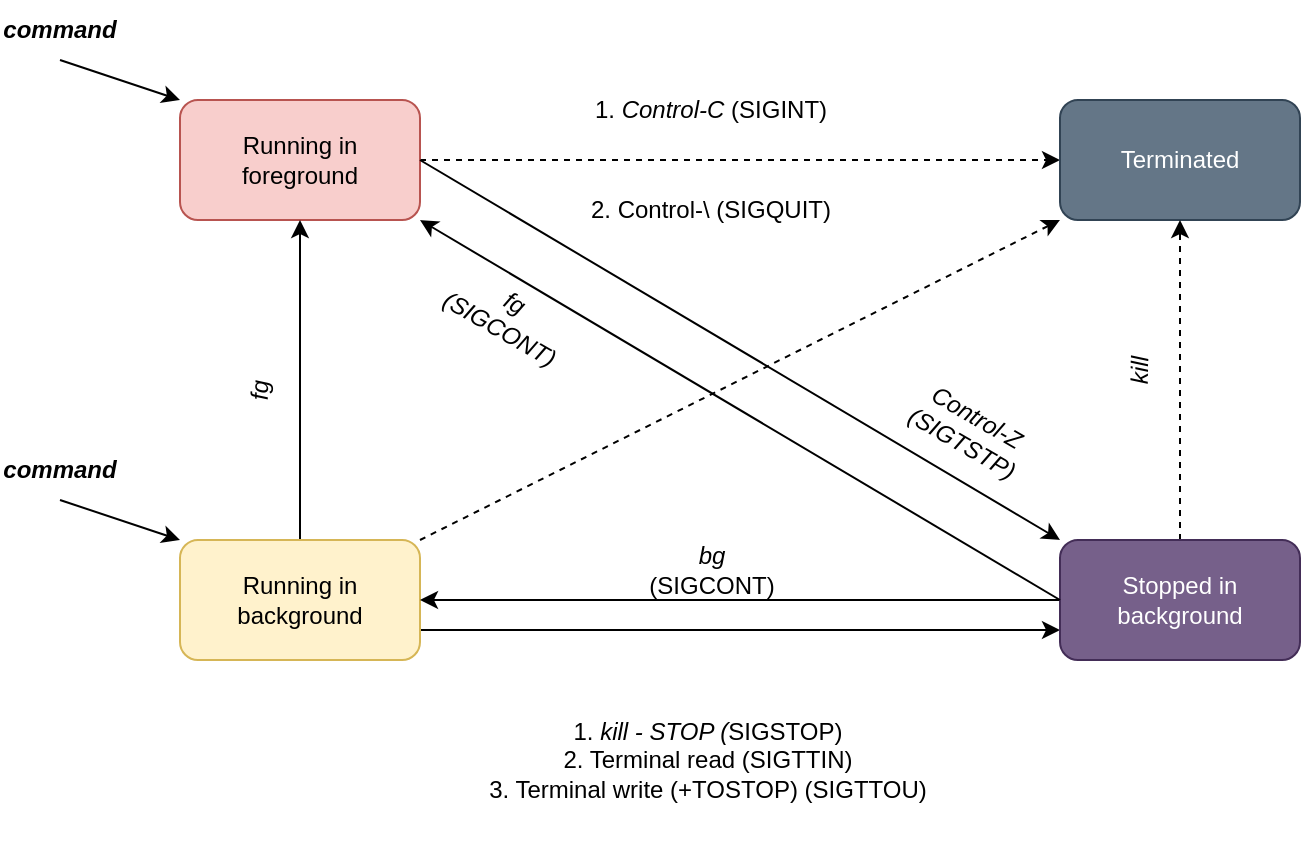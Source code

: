 <mxfile version="27.0.4">
  <diagram name="Page-1" id="XELJx8Akf4w9SzdUp4pM">
    <mxGraphModel dx="1356" dy="763" grid="1" gridSize="10" guides="1" tooltips="1" connect="1" arrows="1" fold="1" page="1" pageScale="1" pageWidth="850" pageHeight="1100" math="0" shadow="0">
      <root>
        <mxCell id="0" />
        <mxCell id="1" parent="0" />
        <mxCell id="Dt4oyqQ2EJwhduDiY_40-5" style="edgeStyle=orthogonalEdgeStyle;rounded=0;orthogonalLoop=1;jettySize=auto;html=1;exitX=1;exitY=0.5;exitDx=0;exitDy=0;entryX=0;entryY=0.5;entryDx=0;entryDy=0;dashed=1;" edge="1" parent="1" source="Dt4oyqQ2EJwhduDiY_40-1" target="Dt4oyqQ2EJwhduDiY_40-2">
          <mxGeometry relative="1" as="geometry" />
        </mxCell>
        <mxCell id="Dt4oyqQ2EJwhduDiY_40-1" value="Running in foreground" style="rounded=1;whiteSpace=wrap;html=1;fillColor=#f8cecc;strokeColor=#b85450;" vertex="1" parent="1">
          <mxGeometry x="160" y="250" width="120" height="60" as="geometry" />
        </mxCell>
        <mxCell id="Dt4oyqQ2EJwhduDiY_40-2" value="Terminated" style="rounded=1;whiteSpace=wrap;html=1;fillColor=#647687;fontColor=#ffffff;strokeColor=#314354;" vertex="1" parent="1">
          <mxGeometry x="600" y="250" width="120" height="60" as="geometry" />
        </mxCell>
        <mxCell id="Dt4oyqQ2EJwhduDiY_40-8" style="edgeStyle=orthogonalEdgeStyle;rounded=0;orthogonalLoop=1;jettySize=auto;html=1;exitX=0.5;exitY=0;exitDx=0;exitDy=0;entryX=0.5;entryY=1;entryDx=0;entryDy=0;" edge="1" parent="1" source="Dt4oyqQ2EJwhduDiY_40-3" target="Dt4oyqQ2EJwhduDiY_40-1">
          <mxGeometry relative="1" as="geometry" />
        </mxCell>
        <mxCell id="Dt4oyqQ2EJwhduDiY_40-14" style="edgeStyle=orthogonalEdgeStyle;rounded=0;orthogonalLoop=1;jettySize=auto;html=1;exitX=1;exitY=0.75;exitDx=0;exitDy=0;entryX=0;entryY=0.75;entryDx=0;entryDy=0;" edge="1" parent="1" source="Dt4oyqQ2EJwhduDiY_40-3" target="Dt4oyqQ2EJwhduDiY_40-4">
          <mxGeometry relative="1" as="geometry" />
        </mxCell>
        <mxCell id="Dt4oyqQ2EJwhduDiY_40-3" value="Running in background" style="rounded=1;whiteSpace=wrap;html=1;fillColor=#fff2cc;strokeColor=#d6b656;" vertex="1" parent="1">
          <mxGeometry x="160" y="470" width="120" height="60" as="geometry" />
        </mxCell>
        <mxCell id="Dt4oyqQ2EJwhduDiY_40-12" style="edgeStyle=orthogonalEdgeStyle;rounded=0;orthogonalLoop=1;jettySize=auto;html=1;exitX=0.5;exitY=0;exitDx=0;exitDy=0;entryX=0.5;entryY=1;entryDx=0;entryDy=0;dashed=1;" edge="1" parent="1" source="Dt4oyqQ2EJwhduDiY_40-4" target="Dt4oyqQ2EJwhduDiY_40-2">
          <mxGeometry relative="1" as="geometry" />
        </mxCell>
        <mxCell id="Dt4oyqQ2EJwhduDiY_40-13" style="edgeStyle=orthogonalEdgeStyle;rounded=0;orthogonalLoop=1;jettySize=auto;html=1;exitX=0;exitY=0.5;exitDx=0;exitDy=0;entryX=1;entryY=0.5;entryDx=0;entryDy=0;" edge="1" parent="1" source="Dt4oyqQ2EJwhduDiY_40-4" target="Dt4oyqQ2EJwhduDiY_40-3">
          <mxGeometry relative="1" as="geometry" />
        </mxCell>
        <mxCell id="Dt4oyqQ2EJwhduDiY_40-4" value="Stopped in background" style="rounded=1;whiteSpace=wrap;html=1;fillColor=#76608a;fontColor=#ffffff;strokeColor=#432D57;" vertex="1" parent="1">
          <mxGeometry x="600" y="470" width="120" height="60" as="geometry" />
        </mxCell>
        <mxCell id="Dt4oyqQ2EJwhduDiY_40-6" value="1. &lt;i&gt;Control-C&lt;/i&gt; (SIGINT)" style="text;html=1;align=center;verticalAlign=middle;whiteSpace=wrap;rounded=0;" vertex="1" parent="1">
          <mxGeometry x="358" y="240" width="135" height="30" as="geometry" />
        </mxCell>
        <mxCell id="Dt4oyqQ2EJwhduDiY_40-7" value="2. Control-\ (SIGQUIT)" style="text;html=1;align=center;verticalAlign=middle;whiteSpace=wrap;rounded=0;" vertex="1" parent="1">
          <mxGeometry x="358" y="290" width="135" height="30" as="geometry" />
        </mxCell>
        <mxCell id="Dt4oyqQ2EJwhduDiY_40-9" value="" style="endArrow=classic;html=1;rounded=0;exitX=1;exitY=0;exitDx=0;exitDy=0;entryX=0;entryY=1;entryDx=0;entryDy=0;dashed=1;" edge="1" parent="1" source="Dt4oyqQ2EJwhduDiY_40-3" target="Dt4oyqQ2EJwhduDiY_40-2">
          <mxGeometry width="50" height="50" relative="1" as="geometry">
            <mxPoint x="400" y="380" as="sourcePoint" />
            <mxPoint x="450" y="330" as="targetPoint" />
          </mxGeometry>
        </mxCell>
        <mxCell id="Dt4oyqQ2EJwhduDiY_40-10" value="" style="endArrow=classic;html=1;rounded=0;exitX=1;exitY=0.5;exitDx=0;exitDy=0;entryX=0;entryY=0;entryDx=0;entryDy=0;" edge="1" parent="1" source="Dt4oyqQ2EJwhduDiY_40-1" target="Dt4oyqQ2EJwhduDiY_40-4">
          <mxGeometry width="50" height="50" relative="1" as="geometry">
            <mxPoint x="400" y="380" as="sourcePoint" />
            <mxPoint x="450" y="330" as="targetPoint" />
          </mxGeometry>
        </mxCell>
        <mxCell id="Dt4oyqQ2EJwhduDiY_40-11" value="" style="endArrow=classic;html=1;rounded=0;entryX=1;entryY=1;entryDx=0;entryDy=0;exitX=0;exitY=0.5;exitDx=0;exitDy=0;" edge="1" parent="1" source="Dt4oyqQ2EJwhduDiY_40-4" target="Dt4oyqQ2EJwhduDiY_40-1">
          <mxGeometry width="50" height="50" relative="1" as="geometry">
            <mxPoint x="400" y="380" as="sourcePoint" />
            <mxPoint x="450" y="330" as="targetPoint" />
          </mxGeometry>
        </mxCell>
        <mxCell id="Dt4oyqQ2EJwhduDiY_40-15" value="&lt;i&gt;fg&lt;/i&gt;" style="text;html=1;align=center;verticalAlign=middle;whiteSpace=wrap;rounded=0;rotation=-89;" vertex="1" parent="1">
          <mxGeometry x="170" y="380" width="60" height="30" as="geometry" />
        </mxCell>
        <mxCell id="Dt4oyqQ2EJwhduDiY_40-16" value="fg (SIGCONT)" style="text;html=1;align=center;verticalAlign=middle;whiteSpace=wrap;rounded=0;rotation=30;fontStyle=2" vertex="1" parent="1">
          <mxGeometry x="289.33" y="342.5" width="70" height="30" as="geometry" />
        </mxCell>
        <mxCell id="Dt4oyqQ2EJwhduDiY_40-18" value="Control-Z (SIGTSTP)" style="text;html=1;align=center;verticalAlign=middle;whiteSpace=wrap;rounded=0;rotation=30;fontStyle=2" vertex="1" parent="1">
          <mxGeometry x="520" y="400" width="70" height="30" as="geometry" />
        </mxCell>
        <mxCell id="Dt4oyqQ2EJwhduDiY_40-19" value="&lt;i&gt;bg &lt;/i&gt;(SIGCONT)" style="text;html=1;align=center;verticalAlign=middle;whiteSpace=wrap;rounded=0;" vertex="1" parent="1">
          <mxGeometry x="395.5" y="470" width="60" height="30" as="geometry" />
        </mxCell>
        <mxCell id="Dt4oyqQ2EJwhduDiY_40-20" value="&lt;i&gt;kill&lt;/i&gt;" style="text;html=1;align=center;verticalAlign=middle;whiteSpace=wrap;rounded=0;rotation=-89;" vertex="1" parent="1">
          <mxGeometry x="610" y="370" width="60" height="30" as="geometry" />
        </mxCell>
        <mxCell id="Dt4oyqQ2EJwhduDiY_40-22" value="&lt;i&gt;&lt;b&gt;command&lt;/b&gt;&lt;/i&gt;" style="text;html=1;align=center;verticalAlign=middle;whiteSpace=wrap;rounded=0;" vertex="1" parent="1">
          <mxGeometry x="70" y="200" width="60" height="30" as="geometry" />
        </mxCell>
        <mxCell id="Dt4oyqQ2EJwhduDiY_40-23" value="&lt;i&gt;&lt;b&gt;command&lt;/b&gt;&lt;/i&gt;" style="text;html=1;align=center;verticalAlign=middle;whiteSpace=wrap;rounded=0;" vertex="1" parent="1">
          <mxGeometry x="70" y="420" width="60" height="30" as="geometry" />
        </mxCell>
        <mxCell id="Dt4oyqQ2EJwhduDiY_40-26" value="&lt;div&gt;1. &lt;i&gt;kill - STOP (&lt;/i&gt;SIGSTOP)&lt;/div&gt;&lt;div&gt;2. Terminal read (SIGTTIN)&lt;/div&gt;&lt;div&gt;3. Terminal write (+TOSTOP) (SIGTTOU)&lt;/div&gt;" style="text;html=1;align=center;verticalAlign=middle;whiteSpace=wrap;rounded=0;" vertex="1" parent="1">
          <mxGeometry x="289.33" y="540" width="270" height="80" as="geometry" />
        </mxCell>
        <mxCell id="Dt4oyqQ2EJwhduDiY_40-27" value="" style="endArrow=classic;html=1;rounded=0;exitX=0.5;exitY=1;exitDx=0;exitDy=0;entryX=0;entryY=0;entryDx=0;entryDy=0;" edge="1" parent="1" source="Dt4oyqQ2EJwhduDiY_40-22" target="Dt4oyqQ2EJwhduDiY_40-1">
          <mxGeometry width="50" height="50" relative="1" as="geometry">
            <mxPoint x="600" y="530" as="sourcePoint" />
            <mxPoint x="650" y="480" as="targetPoint" />
          </mxGeometry>
        </mxCell>
        <mxCell id="Dt4oyqQ2EJwhduDiY_40-28" value="" style="endArrow=classic;html=1;rounded=0;exitX=0.5;exitY=1;exitDx=0;exitDy=0;entryX=0;entryY=0;entryDx=0;entryDy=0;" edge="1" parent="1">
          <mxGeometry width="50" height="50" relative="1" as="geometry">
            <mxPoint x="100" y="450" as="sourcePoint" />
            <mxPoint x="160" y="470" as="targetPoint" />
          </mxGeometry>
        </mxCell>
      </root>
    </mxGraphModel>
  </diagram>
</mxfile>
